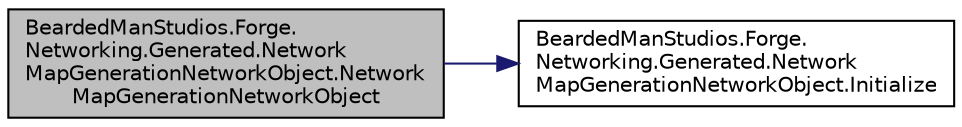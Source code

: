 digraph "BeardedManStudios.Forge.Networking.Generated.NetworkMapGenerationNetworkObject.NetworkMapGenerationNetworkObject"
{
 // LATEX_PDF_SIZE
  edge [fontname="Helvetica",fontsize="10",labelfontname="Helvetica",labelfontsize="10"];
  node [fontname="Helvetica",fontsize="10",shape=record];
  rankdir="LR";
  Node4 [label="BeardedManStudios.Forge.\lNetworking.Generated.Network\lMapGenerationNetworkObject.Network\lMapGenerationNetworkObject",height=0.2,width=0.4,color="black", fillcolor="grey75", style="filled", fontcolor="black",tooltip=" "];
  Node4 -> Node5 [color="midnightblue",fontsize="10",style="solid",fontname="Helvetica"];
  Node5 [label="BeardedManStudios.Forge.\lNetworking.Generated.Network\lMapGenerationNetworkObject.Initialize",height=0.2,width=0.4,color="black", fillcolor="white", style="filled",URL="$class_bearded_man_studios_1_1_forge_1_1_networking_1_1_generated_1_1_network_map_generation_network_object.html#af71dfde3b3862f7d9584085ae2b4a711",tooltip=" "];
}
